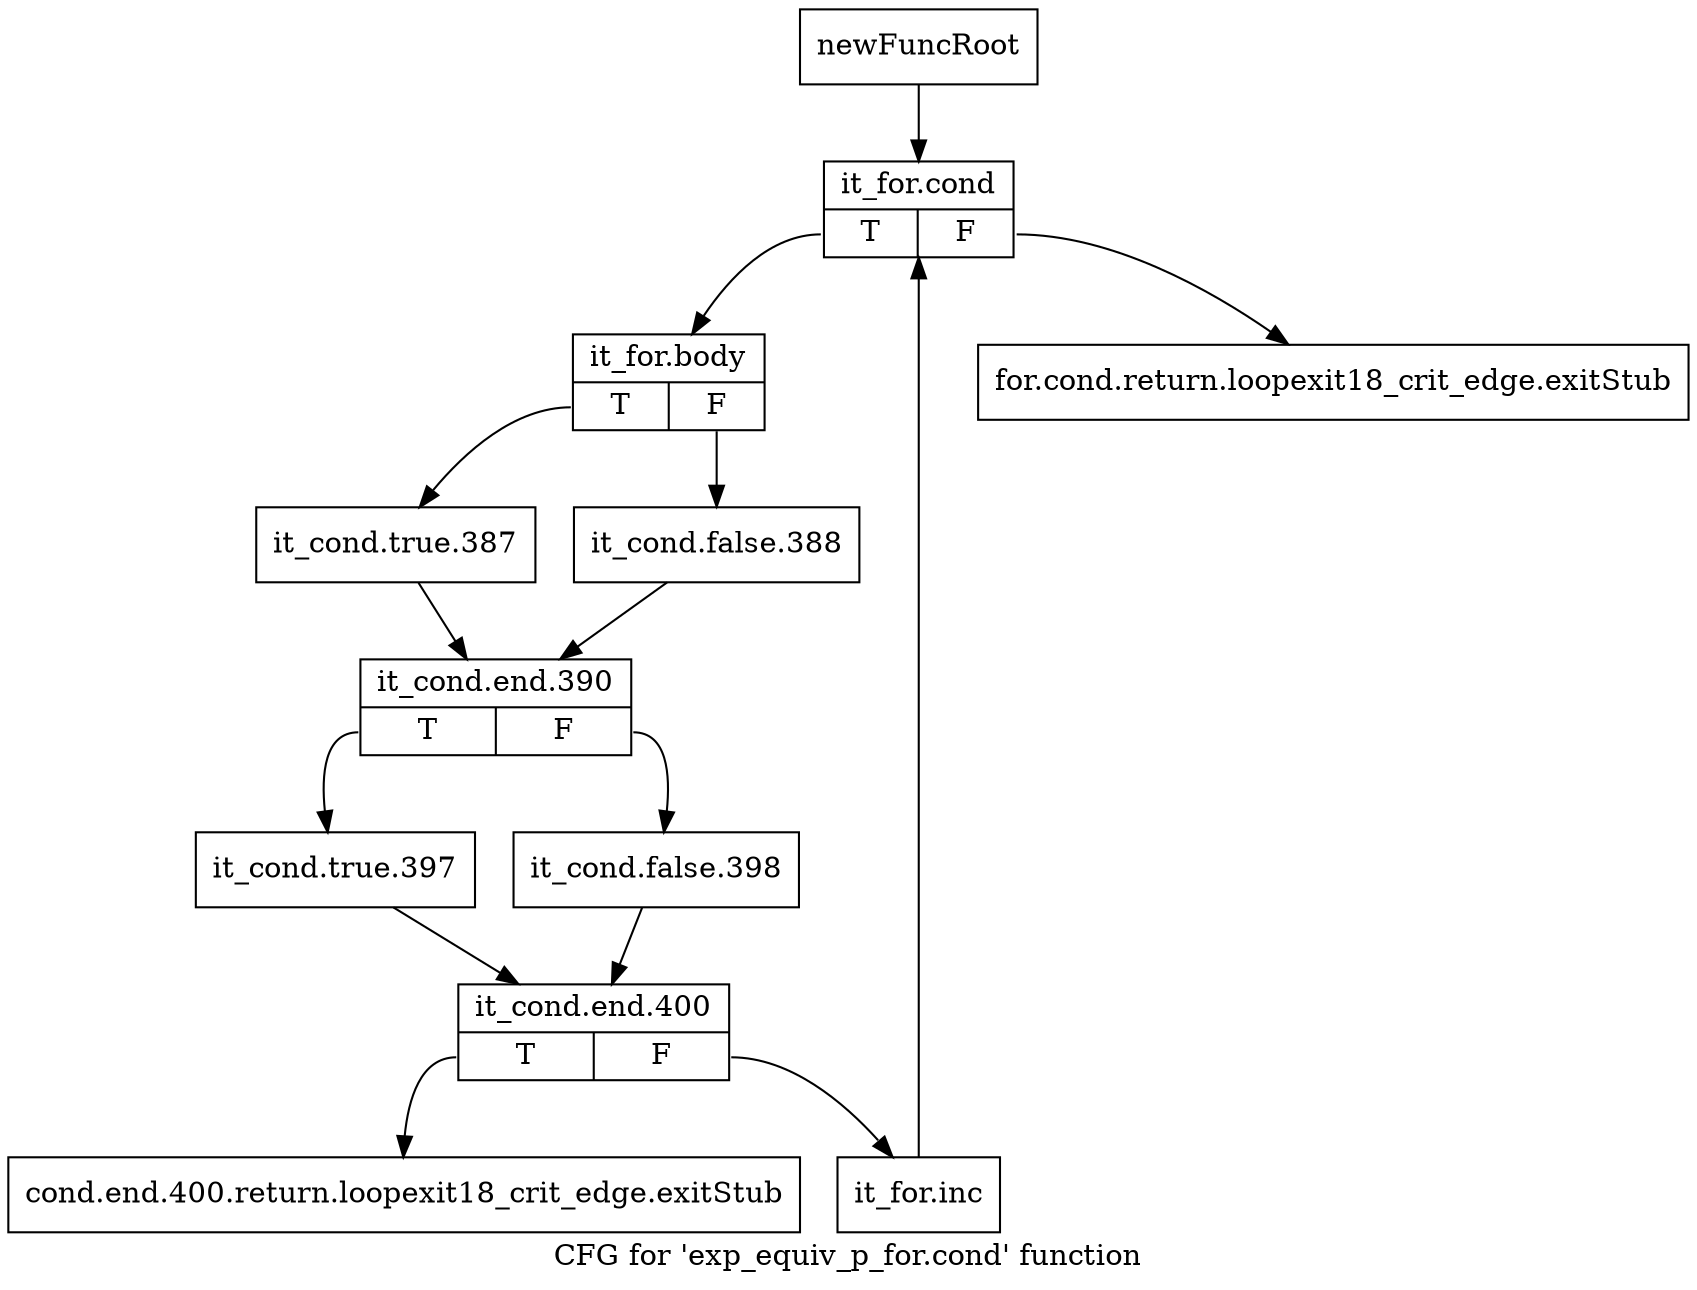 digraph "CFG for 'exp_equiv_p_for.cond' function" {
	label="CFG for 'exp_equiv_p_for.cond' function";

	Node0xa940ac0 [shape=record,label="{newFuncRoot}"];
	Node0xa940ac0 -> Node0xa940bb0;
	Node0xa940b10 [shape=record,label="{for.cond.return.loopexit18_crit_edge.exitStub}"];
	Node0xa940b60 [shape=record,label="{cond.end.400.return.loopexit18_crit_edge.exitStub}"];
	Node0xa940bb0 [shape=record,label="{it_for.cond|{<s0>T|<s1>F}}"];
	Node0xa940bb0:s0 -> Node0xa940c00;
	Node0xa940bb0:s1 -> Node0xa940b10;
	Node0xa940c00 [shape=record,label="{it_for.body|{<s0>T|<s1>F}}"];
	Node0xa940c00:s0 -> Node0xa940ca0;
	Node0xa940c00:s1 -> Node0xa940c50;
	Node0xa940c50 [shape=record,label="{it_cond.false.388}"];
	Node0xa940c50 -> Node0xa940cf0;
	Node0xa940ca0 [shape=record,label="{it_cond.true.387}"];
	Node0xa940ca0 -> Node0xa940cf0;
	Node0xa940cf0 [shape=record,label="{it_cond.end.390|{<s0>T|<s1>F}}"];
	Node0xa940cf0:s0 -> Node0xa940d90;
	Node0xa940cf0:s1 -> Node0xa940d40;
	Node0xa940d40 [shape=record,label="{it_cond.false.398}"];
	Node0xa940d40 -> Node0xa940de0;
	Node0xa940d90 [shape=record,label="{it_cond.true.397}"];
	Node0xa940d90 -> Node0xa940de0;
	Node0xa940de0 [shape=record,label="{it_cond.end.400|{<s0>T|<s1>F}}"];
	Node0xa940de0:s0 -> Node0xa940b60;
	Node0xa940de0:s1 -> Node0xa942000;
	Node0xa942000 [shape=record,label="{it_for.inc}"];
	Node0xa942000 -> Node0xa940bb0;
}
